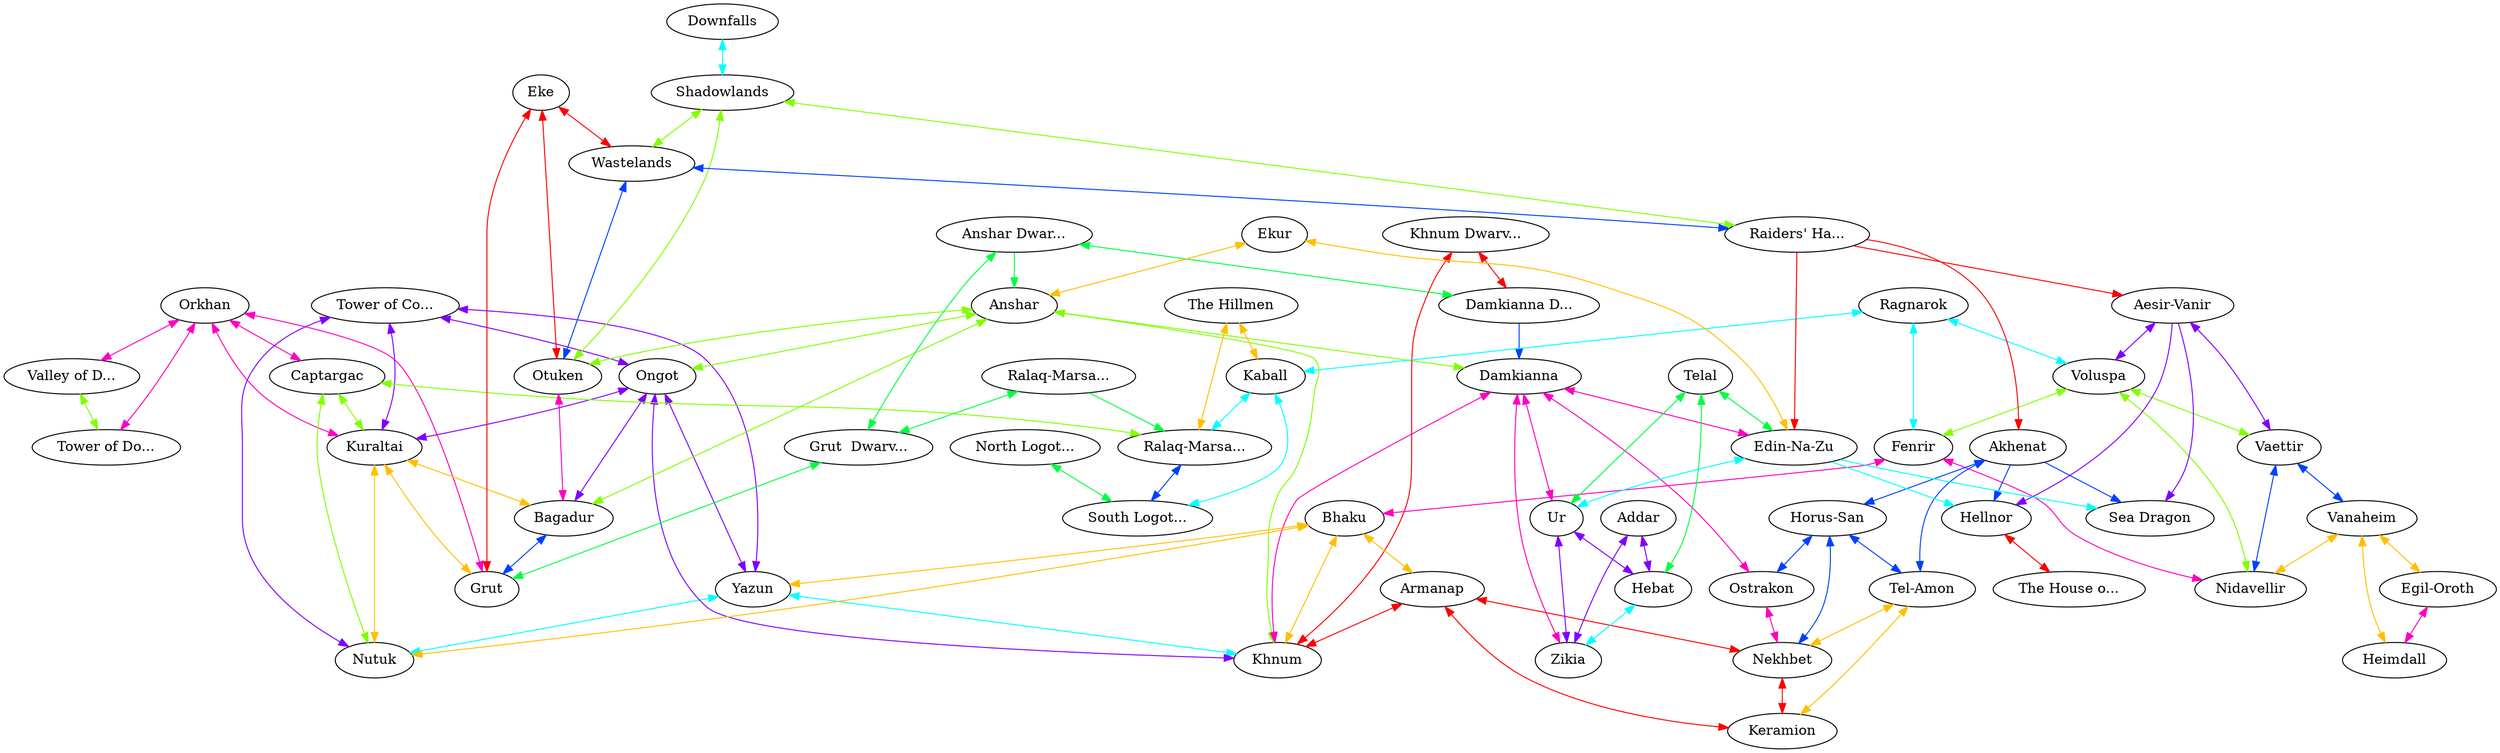 graph x {
"The House of Gods" [pos="1.04166666666667,-1.02777777777778",label="The House o..."]
"Hellnor" [pos="1.76388888888889,-1.15277777777778",label="Hellnor"]
"Tower of Doom" [pos="8.38888888888889,-4.81944444444444",label="Tower of Do..."]
"Valley of Doom" [pos="7.55555555555556,-4.91666666666667",label="Valley of D..."]
"Orkhan" [pos="6.93055555555556,-4.20833333333333",label="Orkhan"]
"Tower of Control" [pos="6.08333333333333,-3.61111111111111",label="Tower of Co..."]
"Yazun" [pos="5.30555555555556,-3.33333333333333",label="Yazun"]
"Ongot" [pos="6.33333333333333,-3.13888888888889",label="Ongot"]
"Kuraltai" [pos="6.625,-3.51388888888889",label="Kuraltai"]
"Nutuk" [pos="5.29166666666667,-4.11111111111111",label="Nutuk"]
"Bagadur" [pos="6.75,-3.06944444444444",label="Bagadur"]
"Captargac" [pos="6.31944444444444,-4.58333333333333",label="Captargac"]
"Sea Dragon" [pos="4.51388888888889,-0.638888888888889",label="Sea Dragon"]
"Ralaq-Marsan" [pos="6.375,-5.13888888888889",label="Ralaq-Marsa..."]
"Ralaq-Marsan Dwarves' Stronghold" [pos="7.31944444444444,-5.19444444444444",label="Ralaq-Marsa..."]
"Grut" [pos="7.68055555555556,-3.51388888888889",label="Grut"]
"Grut  Dwarves' Gateway" [pos="8.08333333333333,-3.16666666666667",label="Grut  Dwarv..."]
"Anshar" [pos="6.16666666666667,-2.75",label="Anshar"]
"Anshar Dwarves' Stronghold" [pos="6.79166666666667,-2.38888888888889",label="Anshar Dwar..."]
"Damkianna" [pos="5.34722222222222,-2.19444444444444",label="Damkianna"]
"Damkianna Dwarves' Stronghold" [pos="5.75,-2.30555555555556",label="Damkianna D..."]
"Khnum" [pos="4.66666666666667,-3.54166666666667",label="Khnum"]
"Khnum Dwarves' Gateway" [pos="4.75,-2.84722222222222",label="Khnum Dwarv..."]
"The Hillmen" [pos="7.02777777777778,-5.80555555555556",label="The Hillmen"]
"Kaball" [pos="6.01388888888889,-5.66666666666667",label="Kaball"]
"South Logoth" [pos="5.16666666666667,-5.15277777777778",label="South Logot..."]
"North Logoth" [pos="5.22222222222222,-4.66666666666667",label="North Logot..."]
"Ragnarok" [pos="4.38888888888889,-5.83333333333333",label="Ragnarok"]
"Fenrir" [pos="4.31944444444444,-5.38888888888889",label="Fenrir"]
"Voluspa" [pos="3.77777777777778,-5.26388888888889",label="Voluspa"]
"Aesir-Vanir" [pos="2.76388888888889,-5.54166666666667",label="Aesir-Vanir"]
"Vaettir" [pos="2.45833333333333,-4.91666666666667",label="Vaettir"]
"Nidavellir" [pos="2.75,-4.65277777777778",label="Nidavellir"]
"Vanaheim" [pos="1.95833333333333,-4.56944444444444",label="Vanaheim"]
"Heimdall" [pos="1.15277777777778,-4.02777777777778",label="Heimdall"]
"Egil-Oroth" [pos="1.02777777777778,-3.56944444444444",label="Egil-Oroth"]
"Bhaku" [pos="4.43055555555556,-4.47222222222222",label="Bhaku"]
"Armanap" [pos="3.76388888888889,-4.16666666666667",label="Armanap"]
"Keramion" [pos="3.13888888888889,-4.02777777777778",label="Keramion"]
"Nekhbet" [pos="3.44444444444444,-3.30555555555556",label="Nekhbet"]
"Ostrakon" [pos="3.94444444444444,-2.5",label="Ostrakon"]
"Tel-Amon" [pos="2.72222222222222,-2.95833333333333",label="Tel-Amon"]
"Horus-San" [pos="2.625,-2.34722222222222",label="Horus-San"]
"Akhenat" [pos="2,-2.72222222222222",label="Akhenat"]
"Addar" [pos="3.31944444444444,-1.70833333333333",label="Addar"]
"Zikia" [pos="4.08333333333333,-2.125",label="Zikia"]
"Hebat" [pos="4.06944444444444,-1.41666666666667",label="Hebat"]
"Ur" [pos="4.88888888888889,-1.93055555555556",label="Ur"]
"Telal" [pos="5.02777777777778,-1.45833333333333",label="Telal"]
"Edin-Na-Zu" [pos="6.43055555555556,-1.5",label="Edin-Na-Zu"]
"Ekur" [pos="6.375,-2.16666666666667",label="Ekur"]
"Downfalls" [pos="7.51388888888889,-1.55555555555556",label="Downfalls"]
"Shadowlands" [pos="7.51388888888889,-2.125",label="Shadowlands"]
"Raiders' Haven" [pos="8.18055555555556,-1.52777777777778",label="Raiders' Ha..."]
"Wastelands" [pos="8.43055555555556,-2.5",label="Wastelands"]
"Otuken" [pos="7.70833333333333,-2.63888888888889",label="Otuken"]
"Eke" [pos="8.38888888888889,-2.90277777777778",label="Eke"]
"Ekur" -- "Anshar" [dir="both",color="0.125,1,1"]
"Ekur" -- "Edin-Na-Zu" [dir="both",color="0.125,1,1"]
"Anshar" -- "Bagadur" [dir="both",color="0.25,1,1"]
"Anshar" -- "Damkianna" [dir="both",color="0.25,1,1"]
"Anshar" -- "Ongot" [dir="both",color="0.25,1,1"]
"Anshar" -- "Khnum" [dir="both",color="0.25,1,1"]
"Anshar" -- "Otuken" [dir="both",color="0.25,1,1"]
"Ralaq-Marsan Dwarves' Stronghold" -- "Grut  Dwarves' Gateway" [dir="both",color="0.375,1,1"]
"Ralaq-Marsan Dwarves' Stronghold" -- "Ralaq-Marsan" [dir="forward",color="0.375,1,1"]
"Ragnarok" -- "Voluspa" [dir="both",color="0.5,1,1"]
"Ragnarok" -- "Fenrir" [dir="both",color="0.5,1,1"]
"Ragnarok" -- "Kaball" [dir="both",color="0.5,1,1"]
"Akhenat" -- "Tel-Amon" [dir="both",color="0.625,1,1"]
"Akhenat" -- "Horus-San" [dir="both",color="0.625,1,1"]
"Akhenat" -- "Sea Dragon" [dir="forward",color="0.625,1,1"]
"Akhenat" -- "Hellnor" [dir="forward",color="0.625,1,1"]
"Aesir-Vanir" -- "Vaettir" [dir="both",color="0.75,1,1"]
"Aesir-Vanir" -- "Voluspa" [dir="both",color="0.75,1,1"]
"Aesir-Vanir" -- "Sea Dragon" [dir="forward",color="0.75,1,1"]
"Aesir-Vanir" -- "Hellnor" [dir="forward",color="0.75,1,1"]
"Damkianna" -- "Zikia" [dir="both",color="0.875,1,1"]
"Damkianna" -- "Edin-Na-Zu" [dir="both",color="0.875,1,1"]
"Damkianna" -- "Ur" [dir="both",color="0.875,1,1"]
"Damkianna" -- "Ostrakon" [dir="both",color="0.875,1,1"]
"Damkianna" -- "Khnum" [dir="both",color="0.875,1,1"]
"Hellnor" -- "The House of Gods" [dir="both",color="1,1,1"]
"The Hillmen" -- "Kaball" [dir="both",color="0.125,1,1"]
"The Hillmen" -- "Ralaq-Marsan" [dir="both",color="0.125,1,1"]
"Voluspa" -- "Vaettir" [dir="both",color="0.25,1,1"]
"Voluspa" -- "Nidavellir" [dir="both",color="0.25,1,1"]
"Voluspa" -- "Fenrir" [dir="both",color="0.25,1,1"]
"North Logoth" -- "South Logoth" [dir="both",color="0.375,1,1"]
"Downfalls" -- "Shadowlands" [dir="both",color="0.5,1,1"]
"Horus-San" -- "Tel-Amon" [dir="both",color="0.625,1,1"]
"Horus-San" -- "Nekhbet" [dir="both",color="0.625,1,1"]
"Horus-San" -- "Ostrakon" [dir="both",color="0.625,1,1"]
"Addar" -- "Zikia" [dir="both",color="0.75,1,1"]
"Addar" -- "Hebat" [dir="both",color="0.75,1,1"]
"Fenrir" -- "Nidavellir" [dir="both",color="0.875,1,1"]
"Fenrir" -- "Bhaku" [dir="both",color="0.875,1,1"]
"Khnum Dwarves' Gateway" -- "Damkianna Dwarves' Stronghold" [dir="both",color="1,1,1"]
"Khnum Dwarves' Gateway" -- "Khnum" [dir="both",color="1,1,1"]
"Bhaku" -- "Yazun" [dir="both",color="0.125,1,1"]
"Bhaku" -- "Armanap" [dir="both",color="0.125,1,1"]
"Bhaku" -- "Nutuk" [dir="both",color="0.125,1,1"]
"Bhaku" -- "Khnum" [dir="both",color="0.125,1,1"]
"Shadowlands" -- "Wastelands" [dir="both",color="0.25,1,1"]
"Shadowlands" -- "Otuken" [dir="both",color="0.25,1,1"]
"Shadowlands" -- "Raiders' Haven" [dir="both",color="0.25,1,1"]
"Telal" -- "Hebat" [dir="both",color="0.375,1,1"]
"Telal" -- "Edin-Na-Zu" [dir="both",color="0.375,1,1"]
"Telal" -- "Ur" [dir="both",color="0.375,1,1"]
"Edin-Na-Zu" -- "Sea Dragon" [dir="forward",color="0.5,1,1"]
"Edin-Na-Zu" -- "Hellnor" [dir="forward",color="0.5,1,1"]
"Edin-Na-Zu" -- "Ur" [dir="both",color="0.5,1,1"]
"Vaettir" -- "Nidavellir" [dir="both",color="0.625,1,1"]
"Vaettir" -- "Vanaheim" [dir="both",color="0.625,1,1"]
"Tower of Control" -- "Kuraltai" [dir="both",color="0.75,1,1"]
"Tower of Control" -- "Yazun" [dir="both",color="0.75,1,1"]
"Tower of Control" -- "Nutuk" [dir="both",color="0.75,1,1"]
"Tower of Control" -- "Ongot" [dir="both",color="0.75,1,1"]
"Orkhan" -- "Kuraltai" [dir="both",color="0.875,1,1"]
"Orkhan" -- "Grut" [dir="both",color="0.875,1,1"]
"Orkhan" -- "Captargac" [dir="both",color="0.875,1,1"]
"Orkhan" -- "Valley of Doom" [dir="both",color="0.875,1,1"]
"Orkhan" -- "Tower of Doom" [dir="both",color="0.875,1,1"]
"Armanap" -- "Keramion" [dir="both",color="1,1,1"]
"Armanap" -- "Nekhbet" [dir="both",color="1,1,1"]
"Armanap" -- "Khnum" [dir="both",color="1,1,1"]
"Vanaheim" -- "Heimdall" [dir="both",color="0.125,1,1"]
"Vanaheim" -- "Nidavellir" [dir="both",color="0.125,1,1"]
"Vanaheim" -- "Egil-Oroth" [dir="both",color="0.125,1,1"]
"Captargac" -- "Kuraltai" [dir="both",color="0.25,1,1"]
"Captargac" -- "Nutuk" [dir="both",color="0.25,1,1"]
"Captargac" -- "Ralaq-Marsan" [dir="both",color="0.25,1,1"]
"Anshar Dwarves' Stronghold" -- "Anshar" [dir="forward",color="0.375,1,1"]
"Anshar Dwarves' Stronghold" -- "Grut  Dwarves' Gateway" [dir="both",color="0.375,1,1"]
"Anshar Dwarves' Stronghold" -- "Damkianna Dwarves' Stronghold" [dir="both",color="0.375,1,1"]
"Kaball" -- "South Logoth" [dir="both",color="0.5,1,1"]
"Kaball" -- "Ralaq-Marsan" [dir="both",color="0.5,1,1"]
"Ralaq-Marsan" -- "South Logoth" [dir="both",color="0.625,1,1"]
"Ur" -- "Zikia" [dir="both",color="0.75,1,1"]
"Ur" -- "Hebat" [dir="both",color="0.75,1,1"]
"Ostrakon" -- "Nekhbet" [dir="both",color="0.875,1,1"]
"Eke" -- "Grut" [dir="both",color="1,1,1"]
"Eke" -- "Wastelands" [dir="both",color="1,1,1"]
"Eke" -- "Otuken" [dir="both",color="1,1,1"]
"Tel-Amon" -- "Keramion" [dir="both",color="0.125,1,1"]
"Tel-Amon" -- "Nekhbet" [dir="both",color="0.125,1,1"]
"Valley of Doom" -- "Tower of Doom" [dir="both",color="0.25,1,1"]
"Grut  Dwarves' Gateway" -- "Grut" [dir="both",color="0.375,1,1"]
"Wastelands" -- "Otuken" [dir="both",color="0.625,1,1"]
"Wastelands" -- "Raiders' Haven" [dir="both",color="0.625,1,1"]
"Ongot" -- "Kuraltai" [dir="both",color="0.75,1,1"]
"Ongot" -- "Bagadur" [dir="both",color="0.75,1,1"]
"Ongot" -- "Yazun" [dir="both",color="0.75,1,1"]
"Ongot" -- "Khnum" [dir="both",color="0.75,1,1"]
"Otuken" -- "Bagadur" [dir="both",color="0.875,1,1"]
"Raiders' Haven" -- "Aesir-Vanir" [dir="forward",color="1,1,1"]
"Raiders' Haven" -- "Akhenat" [dir="forward",color="1,1,1"]
"Raiders' Haven" -- "Edin-Na-Zu" [dir="forward",color="1,1,1"]
"Kuraltai" -- "Bagadur" [dir="both",color="0.125,1,1"]
"Kuraltai" -- "Nutuk" [dir="both",color="0.125,1,1"]
"Kuraltai" -- "Grut" [dir="both",color="0.125,1,1"]
"Yazun" -- "Nutuk" [dir="both",color="0.5,1,1"]
"Yazun" -- "Khnum" [dir="both",color="0.5,1,1"]
"Bagadur" -- "Grut" [dir="both",color="0.625,1,1"]
"Egil-Oroth" -- "Heimdall" [dir="both",color="0.875,1,1"]
"Nekhbet" -- "Keramion" [dir="both",color="1,1,1"]
"Hebat" -- "Zikia" [dir="both",color="0.5,1,1"]
"Damkianna Dwarves' Stronghold" -- "Damkianna" [dir="forward",color="0.625,1,1"]
}
